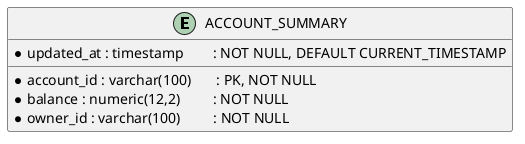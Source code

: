 @startuml
entity "ACCOUNT_SUMMARY" as summary {
  * account_id : varchar(100)       : PK, NOT NULL
  * balance : numeric(12,2)         : NOT NULL
  * owner_id : varchar(100)         : NOT NULL
  * updated_at : timestamp        : NOT NULL, DEFAULT CURRENT_TIMESTAMP
}
@enduml
